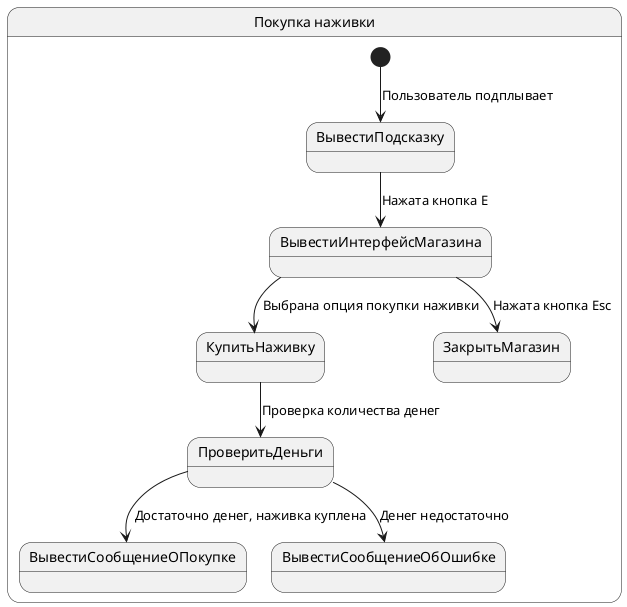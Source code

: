 @startuml
state "Покупка наживки" as ПокупкаНаживки {
  [*] --> ВывестиПодсказку : Пользователь подплывает
  ВывестиПодсказку --> ВывестиИнтерфейсМагазина : Нажата кнопка E
  ВывестиИнтерфейсМагазина --> КупитьНаживку : Выбрана опция покупки наживки
  state ПроверитьДеньги <<ПроверитьДеньги>>
  КупитьНаживку --> ПроверитьДеньги : Проверка количества денег
  ПроверитьДеньги --> ВывестиСообщениеОПокупке : Достаточно денег, наживка куплена
  ПроверитьДеньги --> ВывестиСообщениеОбОшибке : Денег недостаточно
  ВывестиИнтерфейсМагазина --> ЗакрытьМагазин : Нажата кнопка Esc
}
@enduml